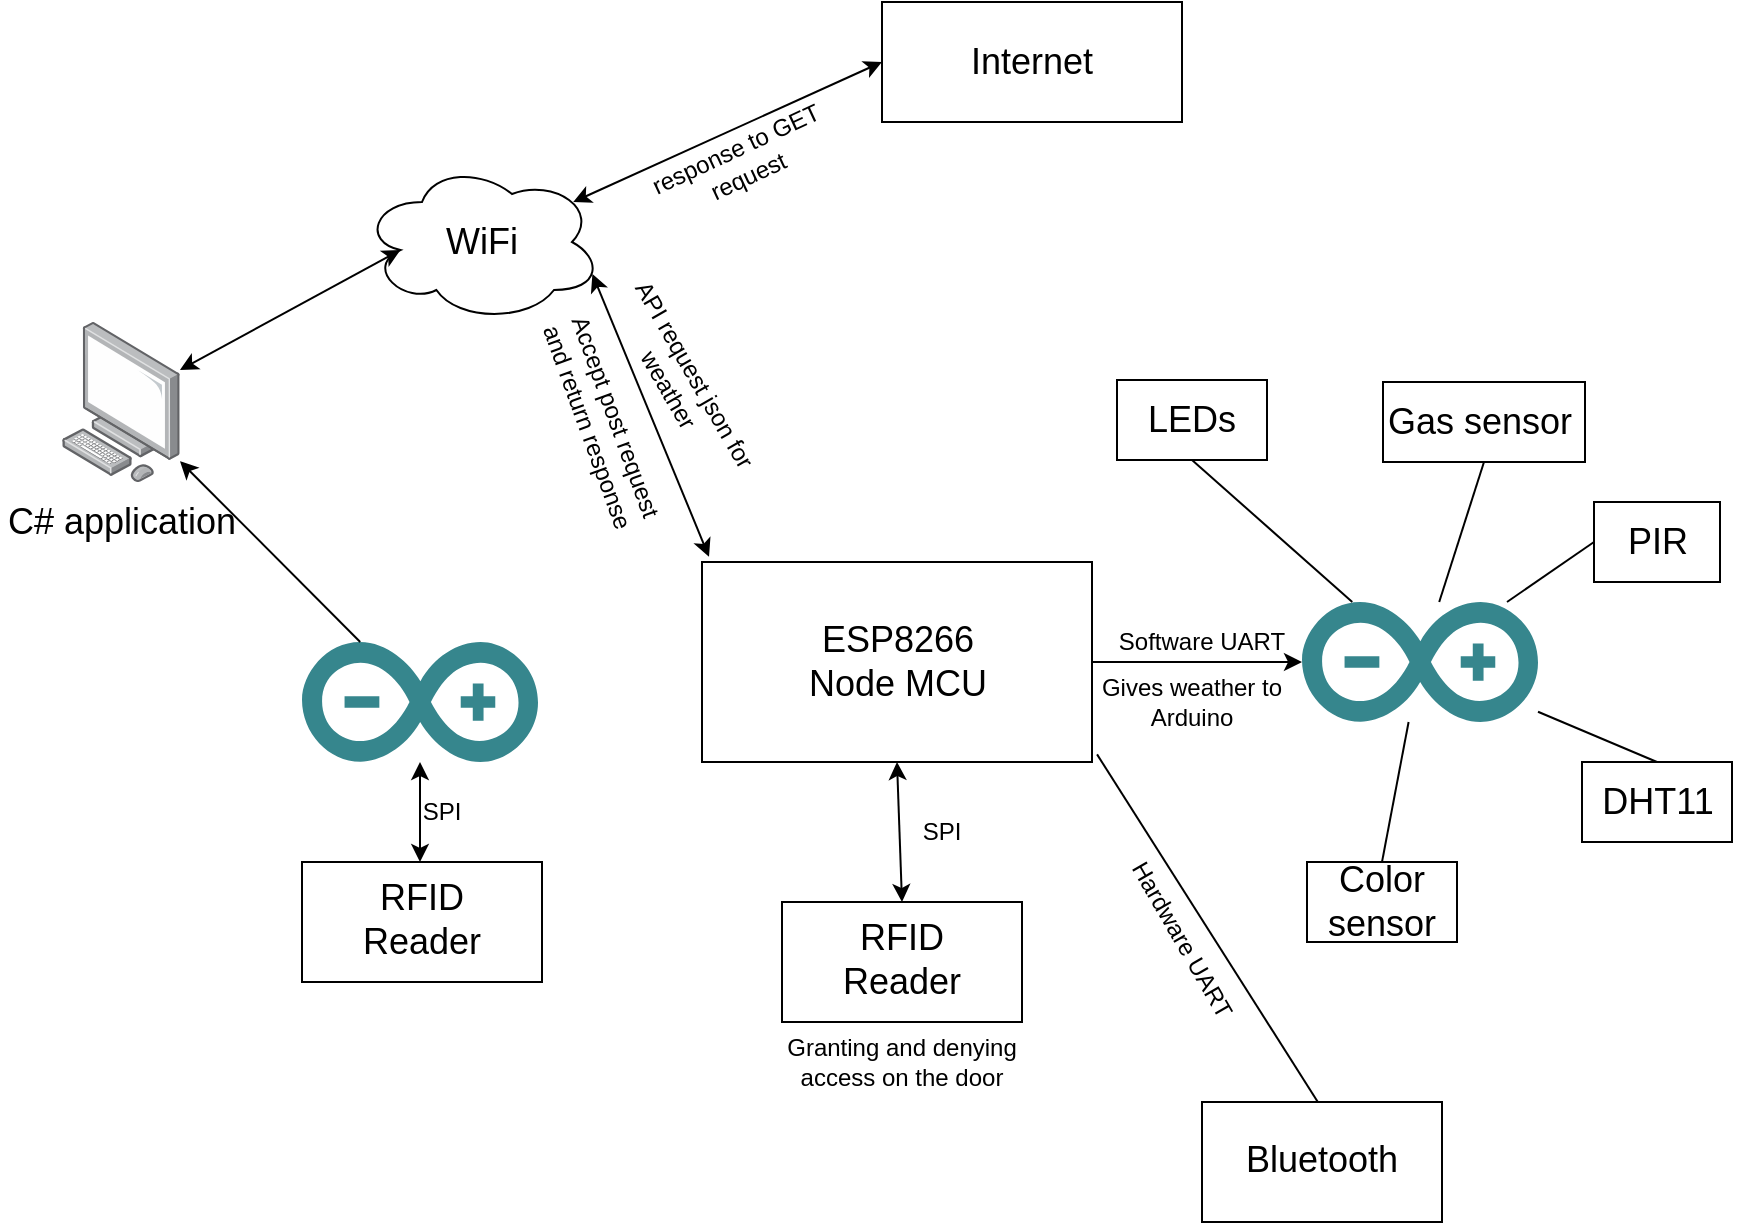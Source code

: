 <mxfile version="12.3.8" pages="1"><diagram id="EuCOgbwUH1Imxh3_ipRF" name="Page-1"><mxGraphModel dx="1038" dy="548" grid="1" gridSize="10" guides="1" tooltips="1" connect="1" arrows="1" fold="1" page="1" pageScale="1" pageWidth="900" pageHeight="1600" math="0" shadow="0"><root><mxCell id="0"/><mxCell id="1" parent="0"/><mxCell id="ZtlHiawPs5z7CenBPrWd-1" value="" style="ellipse;shape=cloud;whiteSpace=wrap;html=1;" vertex="1" parent="1"><mxGeometry x="240" y="90" width="120" height="80" as="geometry"/></mxCell><mxCell id="ZtlHiawPs5z7CenBPrWd-2" value="&lt;font style=&quot;font-size: 18px&quot;&gt;WiFi&lt;/font&gt;" style="text;html=1;strokeColor=none;fillColor=none;align=center;verticalAlign=middle;whiteSpace=wrap;rounded=0;" vertex="1" parent="1"><mxGeometry x="280" y="120" width="40" height="20" as="geometry"/></mxCell><mxCell id="ZtlHiawPs5z7CenBPrWd-3" value="" style="rounded=0;whiteSpace=wrap;html=1;" vertex="1" parent="1"><mxGeometry x="500" y="10" width="150" height="60" as="geometry"/></mxCell><mxCell id="ZtlHiawPs5z7CenBPrWd-4" value="" style="endArrow=classic;startArrow=classic;html=1;exitX=0.88;exitY=0.25;exitDx=0;exitDy=0;exitPerimeter=0;entryX=0;entryY=0.5;entryDx=0;entryDy=0;" edge="1" parent="1" source="ZtlHiawPs5z7CenBPrWd-1" target="ZtlHiawPs5z7CenBPrWd-3"><mxGeometry width="50" height="50" relative="1" as="geometry"><mxPoint x="370" y="110" as="sourcePoint"/><mxPoint x="420" y="60" as="targetPoint"/></mxGeometry></mxCell><mxCell id="ZtlHiawPs5z7CenBPrWd-5" value="&lt;font style=&quot;font-size: 18px&quot;&gt;Internet&lt;/font&gt;" style="text;html=1;strokeColor=none;fillColor=none;align=center;verticalAlign=middle;whiteSpace=wrap;rounded=0;" vertex="1" parent="1"><mxGeometry x="555" y="30" width="40" height="20" as="geometry"/></mxCell><mxCell id="ZtlHiawPs5z7CenBPrWd-7" value="response to GET request" style="text;html=1;strokeColor=none;fillColor=none;align=center;verticalAlign=middle;whiteSpace=wrap;rounded=0;rotation=-25;" vertex="1" parent="1"><mxGeometry x="370" y="80" width="120" height="20" as="geometry"/></mxCell><mxCell id="ZtlHiawPs5z7CenBPrWd-9" value="" style="points=[];aspect=fixed;html=1;align=center;shadow=0;dashed=0;image;image=img/lib/allied_telesis/computer_and_terminals/Personal_Computer.svg;" vertex="1" parent="1"><mxGeometry x="90" y="170" width="59" height="80" as="geometry"/></mxCell><mxCell id="ZtlHiawPs5z7CenBPrWd-10" value="&lt;font style=&quot;font-size: 18px&quot;&gt;C# application&lt;/font&gt;" style="text;html=1;strokeColor=none;fillColor=none;align=center;verticalAlign=middle;whiteSpace=wrap;rounded=0;" vertex="1" parent="1"><mxGeometry x="59.5" y="260" width="120" height="20" as="geometry"/></mxCell><mxCell id="ZtlHiawPs5z7CenBPrWd-11" value="" style="endArrow=classic;startArrow=classic;html=1;entryX=0.16;entryY=0.55;entryDx=0;entryDy=0;entryPerimeter=0;" edge="1" parent="1" source="ZtlHiawPs5z7CenBPrWd-9" target="ZtlHiawPs5z7CenBPrWd-1"><mxGeometry width="50" height="50" relative="1" as="geometry"><mxPoint x="170" y="200" as="sourcePoint"/><mxPoint x="260" y="150" as="targetPoint"/></mxGeometry></mxCell><mxCell id="ZtlHiawPs5z7CenBPrWd-12" value="" style="dashed=0;outlineConnect=0;html=1;align=center;labelPosition=center;verticalLabelPosition=bottom;verticalAlign=top;shape=mxgraph.weblogos.arduino;fillColor=#36868D;strokeColor=none" vertex="1" parent="1"><mxGeometry x="210" y="330" width="118" height="60" as="geometry"/></mxCell><mxCell id="ZtlHiawPs5z7CenBPrWd-15" value="" style="endArrow=classic;html=1;" edge="1" parent="1" source="ZtlHiawPs5z7CenBPrWd-12" target="ZtlHiawPs5z7CenBPrWd-9"><mxGeometry width="50" height="50" relative="1" as="geometry"><mxPoint x="280" y="290" as="sourcePoint"/><mxPoint x="330" y="240" as="targetPoint"/></mxGeometry></mxCell><mxCell id="ZtlHiawPs5z7CenBPrWd-17" value="" style="endArrow=classic;startArrow=classic;html=1;" edge="1" parent="1" target="ZtlHiawPs5z7CenBPrWd-12"><mxGeometry width="50" height="50" relative="1" as="geometry"><mxPoint x="269" y="440" as="sourcePoint"/><mxPoint x="280.2" y="470" as="targetPoint"/></mxGeometry></mxCell><mxCell id="ZtlHiawPs5z7CenBPrWd-18" value="" style="rounded=0;whiteSpace=wrap;html=1;" vertex="1" parent="1"><mxGeometry x="210" y="440" width="120" height="60" as="geometry"/></mxCell><mxCell id="ZtlHiawPs5z7CenBPrWd-19" value="&lt;font style=&quot;font-size: 18px&quot;&gt;RFID Reader&lt;/font&gt;" style="text;html=1;strokeColor=none;fillColor=none;align=center;verticalAlign=middle;whiteSpace=wrap;rounded=0;" vertex="1" parent="1"><mxGeometry x="220" y="459" width="100" height="20" as="geometry"/></mxCell><mxCell id="ZtlHiawPs5z7CenBPrWd-20" value="SPI" style="text;html=1;strokeColor=none;fillColor=none;align=center;verticalAlign=middle;whiteSpace=wrap;rounded=0;rotation=0;" vertex="1" parent="1"><mxGeometry x="220" y="405" width="120" height="20" as="geometry"/></mxCell><mxCell id="ZtlHiawPs5z7CenBPrWd-22" value="" style="rounded=0;whiteSpace=wrap;html=1;" vertex="1" parent="1"><mxGeometry x="410" y="290" width="195" height="100" as="geometry"/></mxCell><mxCell id="ZtlHiawPs5z7CenBPrWd-23" value="&lt;font style=&quot;font-size: 18px&quot;&gt;ESP8266 Node MCU&lt;/font&gt;" style="text;html=1;strokeColor=none;fillColor=none;align=center;verticalAlign=middle;whiteSpace=wrap;rounded=0;" vertex="1" parent="1"><mxGeometry x="457.5" y="330" width="100" height="20" as="geometry"/></mxCell><mxCell id="ZtlHiawPs5z7CenBPrWd-24" value="" style="endArrow=classic;startArrow=classic;html=1;entryX=0.018;entryY=-0.026;entryDx=0;entryDy=0;entryPerimeter=0;exitX=0.96;exitY=0.7;exitDx=0;exitDy=0;exitPerimeter=0;" edge="1" parent="1" source="ZtlHiawPs5z7CenBPrWd-1" target="ZtlHiawPs5z7CenBPrWd-22"><mxGeometry width="50" height="50" relative="1" as="geometry"><mxPoint x="420" y="179.951" as="sourcePoint"/><mxPoint x="530.2" y="120" as="targetPoint"/></mxGeometry></mxCell><mxCell id="ZtlHiawPs5z7CenBPrWd-25" value="API request json for weather" style="text;html=1;strokeColor=none;fillColor=none;align=center;verticalAlign=middle;whiteSpace=wrap;rounded=0;rotation=60;" vertex="1" parent="1"><mxGeometry x="340" y="190" width="120" height="20" as="geometry"/></mxCell><mxCell id="ZtlHiawPs5z7CenBPrWd-26" value="Accept post request and return response" style="text;html=1;strokeColor=none;fillColor=none;align=center;verticalAlign=middle;whiteSpace=wrap;rounded=0;rotation=70;" vertex="1" parent="1"><mxGeometry x="300" y="210" width="120" height="20" as="geometry"/></mxCell><mxCell id="ZtlHiawPs5z7CenBPrWd-27" value="" style="rounded=0;whiteSpace=wrap;html=1;" vertex="1" parent="1"><mxGeometry x="450" y="460" width="120" height="60" as="geometry"/></mxCell><mxCell id="ZtlHiawPs5z7CenBPrWd-28" value="&lt;font style=&quot;font-size: 18px&quot;&gt;RFID Reader&lt;/font&gt;" style="text;html=1;strokeColor=none;fillColor=none;align=center;verticalAlign=middle;whiteSpace=wrap;rounded=0;" vertex="1" parent="1"><mxGeometry x="460" y="479" width="100" height="20" as="geometry"/></mxCell><mxCell id="ZtlHiawPs5z7CenBPrWd-29" value="SPI" style="text;html=1;strokeColor=none;fillColor=none;align=center;verticalAlign=middle;whiteSpace=wrap;rounded=0;rotation=0;" vertex="1" parent="1"><mxGeometry x="470" y="415" width="120" height="20" as="geometry"/></mxCell><mxCell id="ZtlHiawPs5z7CenBPrWd-37" value="" style="endArrow=classic;startArrow=classic;html=1;exitX=0.5;exitY=0;exitDx=0;exitDy=0;entryX=0.5;entryY=1;entryDx=0;entryDy=0;" edge="1" parent="1" source="ZtlHiawPs5z7CenBPrWd-27" target="ZtlHiawPs5z7CenBPrWd-22"><mxGeometry width="50" height="50" relative="1" as="geometry"><mxPoint x="279" y="450" as="sourcePoint"/><mxPoint x="279" y="400" as="targetPoint"/><Array as="points"/></mxGeometry></mxCell><mxCell id="ZtlHiawPs5z7CenBPrWd-38" value="Granting and denying access on the door" style="text;html=1;strokeColor=none;fillColor=none;align=center;verticalAlign=middle;whiteSpace=wrap;rounded=0;rotation=0;" vertex="1" parent="1"><mxGeometry x="450" y="530" width="120" height="20" as="geometry"/></mxCell><mxCell id="ZtlHiawPs5z7CenBPrWd-39" value="" style="dashed=0;outlineConnect=0;html=1;align=center;labelPosition=center;verticalLabelPosition=bottom;verticalAlign=top;shape=mxgraph.weblogos.arduino;fillColor=#36868D;strokeColor=none" vertex="1" parent="1"><mxGeometry x="710" y="310" width="118" height="60" as="geometry"/></mxCell><mxCell id="ZtlHiawPs5z7CenBPrWd-40" value="" style="endArrow=classic;html=1;exitX=1;exitY=0.5;exitDx=0;exitDy=0;" edge="1" parent="1" source="ZtlHiawPs5z7CenBPrWd-22" target="ZtlHiawPs5z7CenBPrWd-39"><mxGeometry width="50" height="50" relative="1" as="geometry"><mxPoint x="620" y="370" as="sourcePoint"/><mxPoint x="670" y="320" as="targetPoint"/></mxGeometry></mxCell><mxCell id="ZtlHiawPs5z7CenBPrWd-41" value="Software UART" style="text;html=1;strokeColor=none;fillColor=none;align=center;verticalAlign=middle;whiteSpace=wrap;rounded=0;" vertex="1" parent="1"><mxGeometry x="610" y="320" width="100" height="20" as="geometry"/></mxCell><mxCell id="ZtlHiawPs5z7CenBPrWd-42" value="Gives weather to Arduino" style="text;html=1;strokeColor=none;fillColor=none;align=center;verticalAlign=middle;whiteSpace=wrap;rounded=0;rotation=0;" vertex="1" parent="1"><mxGeometry x="595" y="350" width="120" height="20" as="geometry"/></mxCell><mxCell id="ZtlHiawPs5z7CenBPrWd-43" value="" style="endArrow=none;html=1;entryX=0.5;entryY=1;entryDx=0;entryDy=0;" edge="1" parent="1" source="ZtlHiawPs5z7CenBPrWd-39" target="ZtlHiawPs5z7CenBPrWd-46"><mxGeometry width="50" height="50" relative="1" as="geometry"><mxPoint x="720" y="280" as="sourcePoint"/><mxPoint x="720" y="260" as="targetPoint"/></mxGeometry></mxCell><mxCell id="ZtlHiawPs5z7CenBPrWd-46" value="" style="rounded=0;whiteSpace=wrap;html=1;" vertex="1" parent="1"><mxGeometry x="617.5" y="199" width="75" height="40" as="geometry"/></mxCell><mxCell id="ZtlHiawPs5z7CenBPrWd-47" value="&lt;font style=&quot;font-size: 18px&quot;&gt;LEDs&lt;/font&gt;" style="text;html=1;strokeColor=none;fillColor=none;align=center;verticalAlign=middle;whiteSpace=wrap;rounded=0;" vertex="1" parent="1"><mxGeometry x="605" y="209" width="100" height="20" as="geometry"/></mxCell><mxCell id="ZtlHiawPs5z7CenBPrWd-48" value="" style="rounded=0;whiteSpace=wrap;html=1;" vertex="1" parent="1"><mxGeometry x="750.5" y="200" width="101" height="40" as="geometry"/></mxCell><mxCell id="ZtlHiawPs5z7CenBPrWd-49" value="&lt;font style=&quot;font-size: 18px&quot;&gt;Gas sensor&lt;/font&gt;" style="text;html=1;strokeColor=none;fillColor=none;align=center;verticalAlign=middle;whiteSpace=wrap;rounded=0;" vertex="1" parent="1"><mxGeometry x="748.5" y="210" width="100" height="20" as="geometry"/></mxCell><mxCell id="ZtlHiawPs5z7CenBPrWd-50" value="" style="rounded=0;whiteSpace=wrap;html=1;" vertex="1" parent="1"><mxGeometry x="856" y="260" width="63" height="40" as="geometry"/></mxCell><mxCell id="ZtlHiawPs5z7CenBPrWd-51" value="&lt;font style=&quot;font-size: 18px&quot;&gt;PIR&lt;/font&gt;" style="text;html=1;strokeColor=none;fillColor=none;align=center;verticalAlign=middle;whiteSpace=wrap;rounded=0;" vertex="1" parent="1"><mxGeometry x="837.5" y="270" width="100" height="20" as="geometry"/></mxCell><mxCell id="ZtlHiawPs5z7CenBPrWd-52" value="" style="rounded=0;whiteSpace=wrap;html=1;" vertex="1" parent="1"><mxGeometry x="850" y="390" width="75" height="40" as="geometry"/></mxCell><mxCell id="ZtlHiawPs5z7CenBPrWd-53" value="&lt;font style=&quot;font-size: 18px&quot;&gt;DHT11&lt;/font&gt;" style="text;html=1;strokeColor=none;fillColor=none;align=center;verticalAlign=middle;whiteSpace=wrap;rounded=0;" vertex="1" parent="1"><mxGeometry x="837.5" y="400" width="100" height="20" as="geometry"/></mxCell><mxCell id="ZtlHiawPs5z7CenBPrWd-54" value="" style="rounded=0;whiteSpace=wrap;html=1;" vertex="1" parent="1"><mxGeometry x="712.5" y="440" width="75" height="40" as="geometry"/></mxCell><mxCell id="ZtlHiawPs5z7CenBPrWd-55" value="&lt;font style=&quot;font-size: 18px&quot;&gt;Color sensor&lt;/font&gt;" style="text;html=1;strokeColor=none;fillColor=none;align=center;verticalAlign=middle;whiteSpace=wrap;rounded=0;" vertex="1" parent="1"><mxGeometry x="700" y="450" width="100" height="20" as="geometry"/></mxCell><mxCell id="ZtlHiawPs5z7CenBPrWd-59" value="" style="endArrow=none;html=1;entryX=0.5;entryY=1;entryDx=0;entryDy=0;" edge="1" parent="1" source="ZtlHiawPs5z7CenBPrWd-39" target="ZtlHiawPs5z7CenBPrWd-48"><mxGeometry width="50" height="50" relative="1" as="geometry"><mxPoint x="809.139" y="301" as="sourcePoint"/><mxPoint x="729" y="230" as="targetPoint"/></mxGeometry></mxCell><mxCell id="ZtlHiawPs5z7CenBPrWd-60" value="" style="endArrow=none;html=1;entryX=0;entryY=0.5;entryDx=0;entryDy=0;" edge="1" parent="1" source="ZtlHiawPs5z7CenBPrWd-39" target="ZtlHiawPs5z7CenBPrWd-50"><mxGeometry width="50" height="50" relative="1" as="geometry"><mxPoint x="899.139" y="360" as="sourcePoint"/><mxPoint x="819" y="289" as="targetPoint"/></mxGeometry></mxCell><mxCell id="ZtlHiawPs5z7CenBPrWd-61" value="" style="endArrow=none;html=1;exitX=0.5;exitY=0;exitDx=0;exitDy=0;" edge="1" parent="1" source="ZtlHiawPs5z7CenBPrWd-54" target="ZtlHiawPs5z7CenBPrWd-39"><mxGeometry width="50" height="50" relative="1" as="geometry"><mxPoint x="830.639" y="450.5" as="sourcePoint"/><mxPoint x="750.5" y="379.5" as="targetPoint"/></mxGeometry></mxCell><mxCell id="ZtlHiawPs5z7CenBPrWd-62" value="" style="endArrow=none;html=1;exitX=0.5;exitY=0;exitDx=0;exitDy=0;" edge="1" parent="1" source="ZtlHiawPs5z7CenBPrWd-52" target="ZtlHiawPs5z7CenBPrWd-39"><mxGeometry width="50" height="50" relative="1" as="geometry"><mxPoint x="927.639" y="371" as="sourcePoint"/><mxPoint x="847.5" y="300" as="targetPoint"/></mxGeometry></mxCell><mxCell id="ZtlHiawPs5z7CenBPrWd-63" value="" style="endArrow=none;html=1;exitX=0.5;exitY=0;exitDx=0;exitDy=0;entryX=1.013;entryY=0.962;entryDx=0;entryDy=0;entryPerimeter=0;" edge="1" parent="1" target="ZtlHiawPs5z7CenBPrWd-22"><mxGeometry width="50" height="50" relative="1" as="geometry"><mxPoint x="719.5" y="562.5" as="sourcePoint"/><mxPoint x="660" y="537.395" as="targetPoint"/></mxGeometry></mxCell><mxCell id="ZtlHiawPs5z7CenBPrWd-64" value="" style="rounded=0;whiteSpace=wrap;html=1;" vertex="1" parent="1"><mxGeometry x="660" y="560" width="120" height="60" as="geometry"/></mxCell><mxCell id="ZtlHiawPs5z7CenBPrWd-65" value="&lt;font style=&quot;font-size: 18px&quot;&gt;Bluetooth&lt;/font&gt;" style="text;html=1;strokeColor=none;fillColor=none;align=center;verticalAlign=middle;whiteSpace=wrap;rounded=0;" vertex="1" parent="1"><mxGeometry x="670" y="579" width="100" height="20" as="geometry"/></mxCell><mxCell id="ZtlHiawPs5z7CenBPrWd-66" value="Hardware UART" style="text;html=1;strokeColor=none;fillColor=none;align=center;verticalAlign=middle;whiteSpace=wrap;rounded=0;rotation=60;" vertex="1" parent="1"><mxGeometry x="600" y="469" width="100" height="20" as="geometry"/></mxCell></root></mxGraphModel></diagram></mxfile>